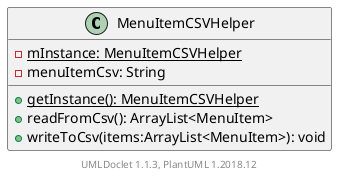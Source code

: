 @startuml

    class MenuItemCSVHelper [[../sg/edu/ntu/scse/cz2002/util/MenuItemCSVHelper.html]] {
        {static} -mInstance: MenuItemCSVHelper
        -menuItemCsv: String
        {static} +getInstance(): MenuItemCSVHelper
        +readFromCsv(): ArrayList<MenuItem>
        +writeToCsv(items:ArrayList<MenuItem>): void
    }


    center footer UMLDoclet 1.1.3, PlantUML 1.2018.12
@enduml
